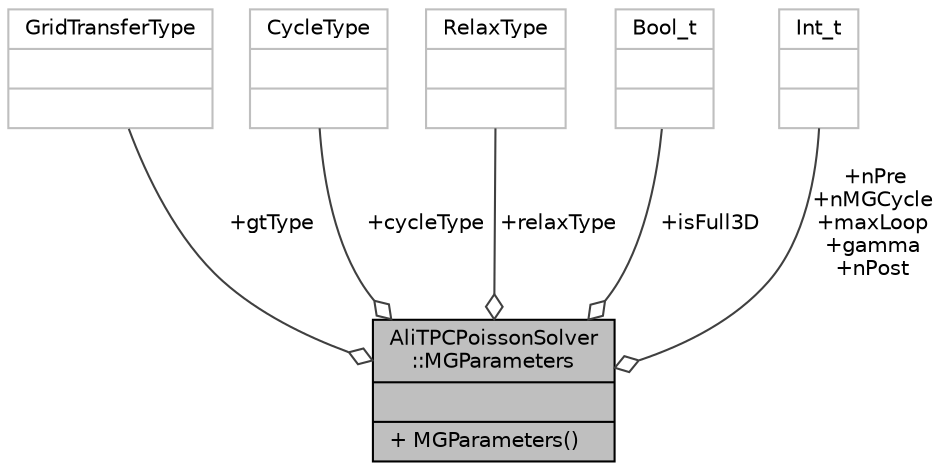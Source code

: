 digraph "AliTPCPoissonSolver::MGParameters"
{
 // INTERACTIVE_SVG=YES
  bgcolor="transparent";
  edge [fontname="Helvetica",fontsize="10",labelfontname="Helvetica",labelfontsize="10"];
  node [fontname="Helvetica",fontsize="10",shape=record];
  Node1 [label="{AliTPCPoissonSolver\l::MGParameters\n||+ MGParameters()\l}",height=0.2,width=0.4,color="black", fillcolor="grey75", style="filled", fontcolor="black"];
  Node2 -> Node1 [color="grey25",fontsize="10",style="solid",label=" +gtType" ,arrowhead="odiamond",fontname="Helvetica"];
  Node2 [label="{GridTransferType\n||}",height=0.2,width=0.4,color="grey75"];
  Node3 -> Node1 [color="grey25",fontsize="10",style="solid",label=" +cycleType" ,arrowhead="odiamond",fontname="Helvetica"];
  Node3 [label="{CycleType\n||}",height=0.2,width=0.4,color="grey75"];
  Node4 -> Node1 [color="grey25",fontsize="10",style="solid",label=" +relaxType" ,arrowhead="odiamond",fontname="Helvetica"];
  Node4 [label="{RelaxType\n||}",height=0.2,width=0.4,color="grey75"];
  Node5 -> Node1 [color="grey25",fontsize="10",style="solid",label=" +isFull3D" ,arrowhead="odiamond",fontname="Helvetica"];
  Node5 [label="{Bool_t\n||}",height=0.2,width=0.4,color="grey75"];
  Node6 -> Node1 [color="grey25",fontsize="10",style="solid",label=" +nPre\n+nMGCycle\n+maxLoop\n+gamma\n+nPost" ,arrowhead="odiamond",fontname="Helvetica"];
  Node6 [label="{Int_t\n||}",height=0.2,width=0.4,color="grey75"];
}
